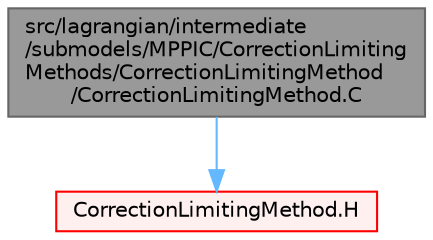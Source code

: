 digraph "src/lagrangian/intermediate/submodels/MPPIC/CorrectionLimitingMethods/CorrectionLimitingMethod/CorrectionLimitingMethod.C"
{
 // LATEX_PDF_SIZE
  bgcolor="transparent";
  edge [fontname=Helvetica,fontsize=10,labelfontname=Helvetica,labelfontsize=10];
  node [fontname=Helvetica,fontsize=10,shape=box,height=0.2,width=0.4];
  Node1 [id="Node000001",label="src/lagrangian/intermediate\l/submodels/MPPIC/CorrectionLimiting\lMethods/CorrectionLimitingMethod\l/CorrectionLimitingMethod.C",height=0.2,width=0.4,color="gray40", fillcolor="grey60", style="filled", fontcolor="black",tooltip=" "];
  Node1 -> Node2 [id="edge1_Node000001_Node000002",color="steelblue1",style="solid",tooltip=" "];
  Node2 [id="Node000002",label="CorrectionLimitingMethod.H",height=0.2,width=0.4,color="red", fillcolor="#FFF0F0", style="filled",URL="$CorrectionLimitingMethod_8H.html",tooltip=" "];
}
